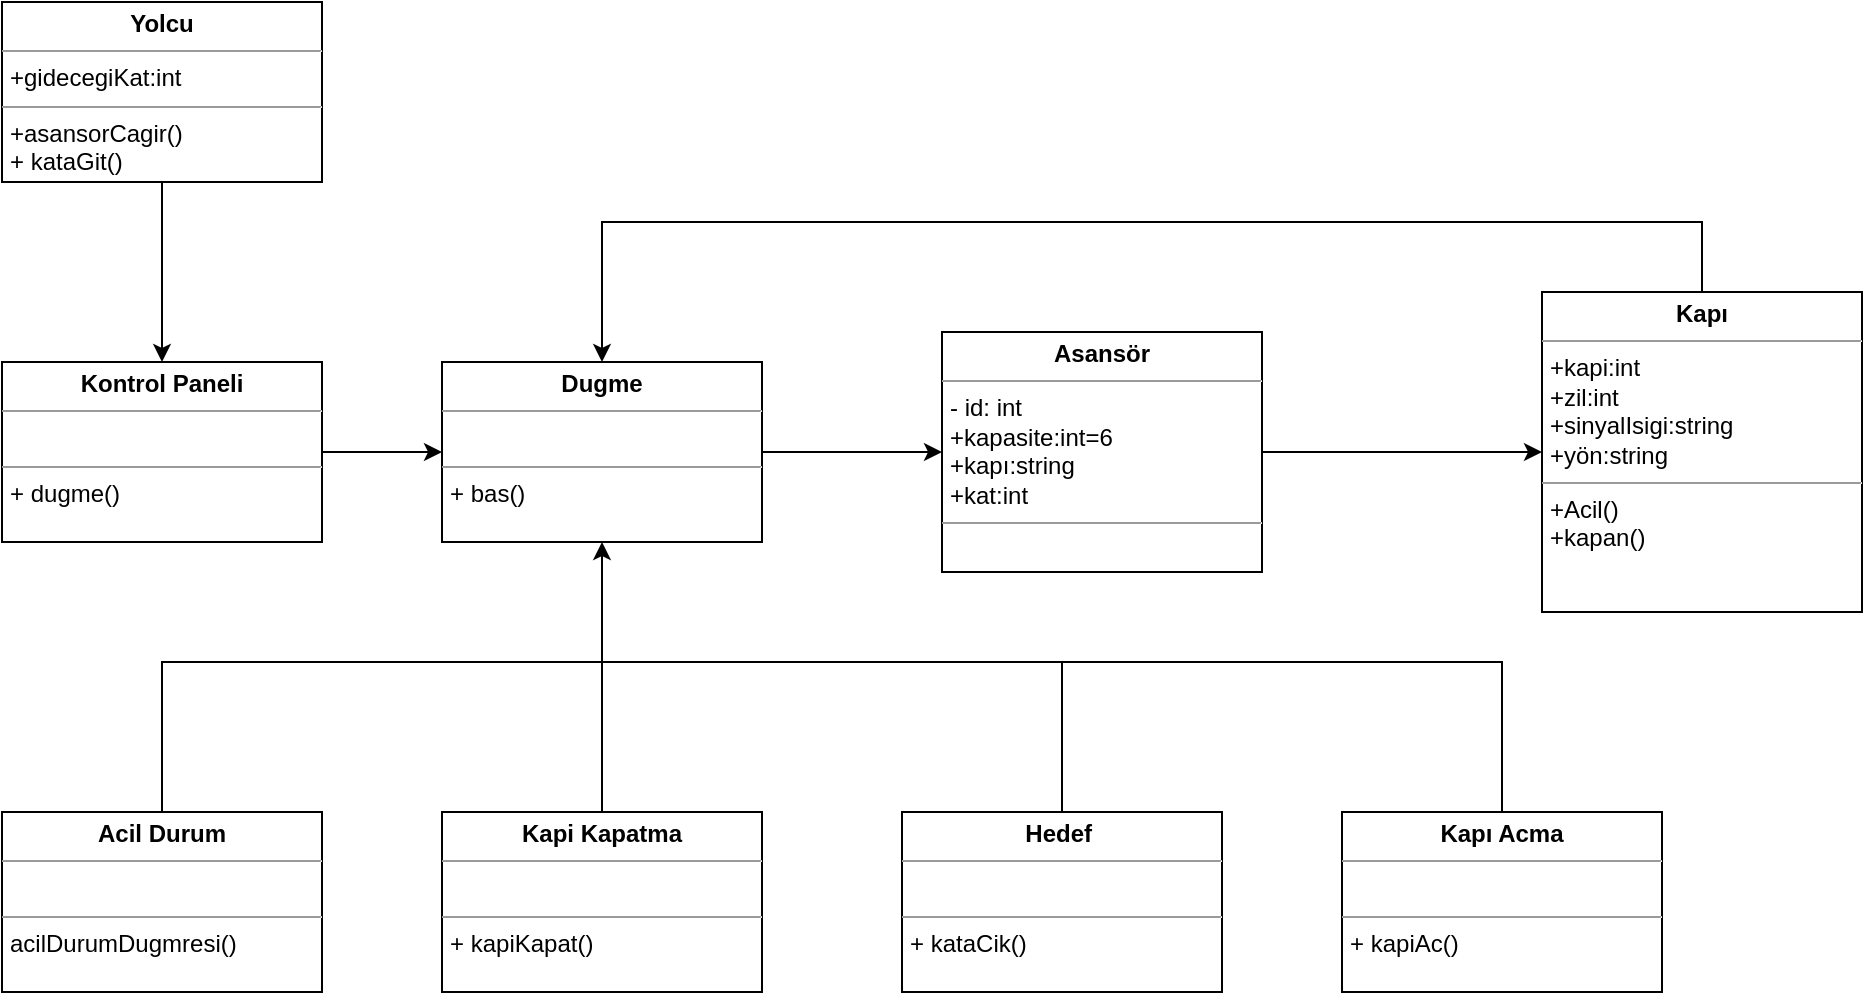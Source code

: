 <mxfile version="21.7.4" type="github">
  <diagram name="Sayfa -1" id="gLLek1pVL2apM6J9UVmB">
    <mxGraphModel dx="1235" dy="638" grid="1" gridSize="10" guides="1" tooltips="1" connect="1" arrows="1" fold="1" page="1" pageScale="1" pageWidth="827" pageHeight="1169" math="0" shadow="0">
      <root>
        <mxCell id="0" />
        <mxCell id="1" parent="0" />
        <mxCell id="QN7tUfaWUqWAdx-ntTRh-21" style="edgeStyle=orthogonalEdgeStyle;rounded=0;orthogonalLoop=1;jettySize=auto;html=1;" edge="1" parent="1" source="QN7tUfaWUqWAdx-ntTRh-1" target="QN7tUfaWUqWAdx-ntTRh-8">
          <mxGeometry relative="1" as="geometry" />
        </mxCell>
        <mxCell id="QN7tUfaWUqWAdx-ntTRh-1" value="&lt;p style=&quot;margin:0px;margin-top:4px;text-align:center;&quot;&gt;&lt;b&gt;Asansör&lt;/b&gt;&lt;/p&gt;&lt;hr size=&quot;1&quot;&gt;&lt;p style=&quot;margin:0px;margin-left:4px;&quot;&gt;- id: int&lt;/p&gt;&lt;p style=&quot;margin:0px;margin-left:4px;&quot;&gt;+kapasite:int=6&lt;/p&gt;&lt;p style=&quot;margin:0px;margin-left:4px;&quot;&gt;+kapı:string&lt;/p&gt;&lt;p style=&quot;margin:0px;margin-left:4px;&quot;&gt;+kat:int&lt;/p&gt;&lt;hr size=&quot;1&quot;&gt;&lt;p style=&quot;margin:0px;margin-left:4px;&quot;&gt;&lt;br&gt;&lt;/p&gt;" style="verticalAlign=top;align=left;overflow=fill;fontSize=12;fontFamily=Helvetica;html=1;whiteSpace=wrap;" vertex="1" parent="1">
          <mxGeometry x="840" y="195" width="160" height="120" as="geometry" />
        </mxCell>
        <mxCell id="QN7tUfaWUqWAdx-ntTRh-11" style="edgeStyle=orthogonalEdgeStyle;rounded=0;orthogonalLoop=1;jettySize=auto;html=1;" edge="1" parent="1" source="QN7tUfaWUqWAdx-ntTRh-2" target="QN7tUfaWUqWAdx-ntTRh-6">
          <mxGeometry relative="1" as="geometry" />
        </mxCell>
        <mxCell id="QN7tUfaWUqWAdx-ntTRh-2" value="&lt;p style=&quot;margin:0px;margin-top:4px;text-align:center;&quot;&gt;&lt;b&gt;Kontrol Paneli&lt;/b&gt;&lt;/p&gt;&lt;hr size=&quot;1&quot;&gt;&lt;p style=&quot;margin:0px;margin-left:4px;&quot;&gt;&lt;br&gt;&lt;/p&gt;&lt;hr size=&quot;1&quot;&gt;&lt;p style=&quot;margin:0px;margin-left:4px;&quot;&gt;+ dugme()&lt;/p&gt;" style="verticalAlign=top;align=left;overflow=fill;fontSize=12;fontFamily=Helvetica;html=1;whiteSpace=wrap;" vertex="1" parent="1">
          <mxGeometry x="370" y="210" width="160" height="90" as="geometry" />
        </mxCell>
        <mxCell id="QN7tUfaWUqWAdx-ntTRh-12" style="edgeStyle=orthogonalEdgeStyle;rounded=0;orthogonalLoop=1;jettySize=auto;html=1;entryX=0.5;entryY=1;entryDx=0;entryDy=0;" edge="1" parent="1" source="QN7tUfaWUqWAdx-ntTRh-3" target="QN7tUfaWUqWAdx-ntTRh-6">
          <mxGeometry relative="1" as="geometry" />
        </mxCell>
        <mxCell id="QN7tUfaWUqWAdx-ntTRh-3" value="&lt;p style=&quot;margin:0px;margin-top:4px;text-align:center;&quot;&gt;&lt;b&gt;Kapi Kapatma&lt;/b&gt;&lt;/p&gt;&lt;hr size=&quot;1&quot;&gt;&lt;p style=&quot;margin:0px;margin-left:4px;&quot;&gt;&lt;br&gt;&lt;/p&gt;&lt;hr size=&quot;1&quot;&gt;&lt;p style=&quot;margin:0px;margin-left:4px;&quot;&gt;+ kapiKapat()&lt;/p&gt;" style="verticalAlign=top;align=left;overflow=fill;fontSize=12;fontFamily=Helvetica;html=1;whiteSpace=wrap;" vertex="1" parent="1">
          <mxGeometry x="590" y="435" width="160" height="90" as="geometry" />
        </mxCell>
        <mxCell id="QN7tUfaWUqWAdx-ntTRh-16" style="edgeStyle=orthogonalEdgeStyle;rounded=0;orthogonalLoop=1;jettySize=auto;html=1;endArrow=none;endFill=0;" edge="1" parent="1" source="QN7tUfaWUqWAdx-ntTRh-4">
          <mxGeometry relative="1" as="geometry">
            <mxPoint x="670" y="360" as="targetPoint" />
            <Array as="points">
              <mxPoint x="1120" y="360" />
            </Array>
          </mxGeometry>
        </mxCell>
        <mxCell id="QN7tUfaWUqWAdx-ntTRh-4" value="&lt;p style=&quot;margin:0px;margin-top:4px;text-align:center;&quot;&gt;&lt;b&gt;Kapı Acma&lt;/b&gt;&lt;/p&gt;&lt;hr size=&quot;1&quot;&gt;&lt;p style=&quot;margin:0px;margin-left:4px;&quot;&gt;&lt;br&gt;&lt;/p&gt;&lt;hr size=&quot;1&quot;&gt;&lt;p style=&quot;margin:0px;margin-left:4px;&quot;&gt;+ kapiAc()&lt;/p&gt;" style="verticalAlign=top;align=left;overflow=fill;fontSize=12;fontFamily=Helvetica;html=1;whiteSpace=wrap;" vertex="1" parent="1">
          <mxGeometry x="1040" y="435" width="160" height="90" as="geometry" />
        </mxCell>
        <mxCell id="QN7tUfaWUqWAdx-ntTRh-14" style="edgeStyle=orthogonalEdgeStyle;rounded=0;orthogonalLoop=1;jettySize=auto;html=1;endArrow=none;endFill=0;" edge="1" parent="1" source="QN7tUfaWUqWAdx-ntTRh-5">
          <mxGeometry relative="1" as="geometry">
            <mxPoint x="670" y="360" as="targetPoint" />
            <Array as="points">
              <mxPoint x="900" y="360" />
            </Array>
          </mxGeometry>
        </mxCell>
        <mxCell id="QN7tUfaWUqWAdx-ntTRh-5" value="&lt;p style=&quot;margin:0px;margin-top:4px;text-align:center;&quot;&gt;&lt;b&gt;Hedef&amp;nbsp;&lt;/b&gt;&lt;/p&gt;&lt;hr size=&quot;1&quot;&gt;&lt;p style=&quot;margin:0px;margin-left:4px;&quot;&gt;&lt;br&gt;&lt;/p&gt;&lt;hr size=&quot;1&quot;&gt;&lt;p style=&quot;margin:0px;margin-left:4px;&quot;&gt;+ kataCik()&lt;/p&gt;" style="verticalAlign=top;align=left;overflow=fill;fontSize=12;fontFamily=Helvetica;html=1;whiteSpace=wrap;" vertex="1" parent="1">
          <mxGeometry x="820" y="435" width="160" height="90" as="geometry" />
        </mxCell>
        <mxCell id="QN7tUfaWUqWAdx-ntTRh-20" style="edgeStyle=orthogonalEdgeStyle;rounded=0;orthogonalLoop=1;jettySize=auto;html=1;" edge="1" parent="1" source="QN7tUfaWUqWAdx-ntTRh-6" target="QN7tUfaWUqWAdx-ntTRh-1">
          <mxGeometry relative="1" as="geometry" />
        </mxCell>
        <mxCell id="QN7tUfaWUqWAdx-ntTRh-6" value="&lt;p style=&quot;margin:0px;margin-top:4px;text-align:center;&quot;&gt;&lt;b&gt;Dugme&lt;/b&gt;&lt;/p&gt;&lt;hr size=&quot;1&quot;&gt;&lt;p style=&quot;margin:0px;margin-left:4px;&quot;&gt;&lt;br&gt;&lt;/p&gt;&lt;hr size=&quot;1&quot;&gt;&lt;p style=&quot;margin:0px;margin-left:4px;&quot;&gt;+ bas()&lt;/p&gt;" style="verticalAlign=top;align=left;overflow=fill;fontSize=12;fontFamily=Helvetica;html=1;whiteSpace=wrap;" vertex="1" parent="1">
          <mxGeometry x="590" y="210" width="160" height="90" as="geometry" />
        </mxCell>
        <mxCell id="QN7tUfaWUqWAdx-ntTRh-13" style="edgeStyle=orthogonalEdgeStyle;rounded=0;orthogonalLoop=1;jettySize=auto;html=1;endArrow=none;endFill=0;" edge="1" parent="1" source="QN7tUfaWUqWAdx-ntTRh-7">
          <mxGeometry relative="1" as="geometry">
            <mxPoint x="670" y="360" as="targetPoint" />
            <Array as="points">
              <mxPoint x="450" y="360" />
            </Array>
          </mxGeometry>
        </mxCell>
        <mxCell id="QN7tUfaWUqWAdx-ntTRh-7" value="&lt;p style=&quot;margin:0px;margin-top:4px;text-align:center;&quot;&gt;&lt;b&gt;Acil Durum&lt;/b&gt;&lt;/p&gt;&lt;hr size=&quot;1&quot;&gt;&lt;p style=&quot;margin:0px;margin-left:4px;&quot;&gt;&lt;br&gt;&lt;/p&gt;&lt;hr size=&quot;1&quot;&gt;&lt;p style=&quot;margin:0px;margin-left:4px;&quot;&gt;acilDurumDugmresi()&lt;br&gt;&lt;/p&gt;" style="verticalAlign=top;align=left;overflow=fill;fontSize=12;fontFamily=Helvetica;html=1;whiteSpace=wrap;" vertex="1" parent="1">
          <mxGeometry x="370" y="435" width="160" height="90" as="geometry" />
        </mxCell>
        <mxCell id="QN7tUfaWUqWAdx-ntTRh-22" style="edgeStyle=orthogonalEdgeStyle;rounded=0;orthogonalLoop=1;jettySize=auto;html=1;entryX=0.5;entryY=0;entryDx=0;entryDy=0;" edge="1" parent="1" source="QN7tUfaWUqWAdx-ntTRh-8" target="QN7tUfaWUqWAdx-ntTRh-6">
          <mxGeometry relative="1" as="geometry">
            <Array as="points">
              <mxPoint x="1220" y="140" />
              <mxPoint x="670" y="140" />
            </Array>
          </mxGeometry>
        </mxCell>
        <mxCell id="QN7tUfaWUqWAdx-ntTRh-8" value="&lt;p style=&quot;margin:0px;margin-top:4px;text-align:center;&quot;&gt;&lt;b&gt;Kapı&lt;/b&gt;&lt;/p&gt;&lt;hr size=&quot;1&quot;&gt;&lt;p style=&quot;margin:0px;margin-left:4px;&quot;&gt;+kapi:int&lt;/p&gt;&lt;p style=&quot;margin:0px;margin-left:4px;&quot;&gt;+zil:int&lt;/p&gt;&lt;p style=&quot;margin:0px;margin-left:4px;&quot;&gt;+sinyalIsigi:string&lt;/p&gt;&lt;p style=&quot;margin:0px;margin-left:4px;&quot;&gt;+yön:string&lt;/p&gt;&lt;hr size=&quot;1&quot;&gt;&lt;p style=&quot;margin:0px;margin-left:4px;&quot;&gt;+Acil()&lt;/p&gt;&lt;p style=&quot;margin:0px;margin-left:4px;&quot;&gt;+kapan()&lt;/p&gt;" style="verticalAlign=top;align=left;overflow=fill;fontSize=12;fontFamily=Helvetica;html=1;whiteSpace=wrap;" vertex="1" parent="1">
          <mxGeometry x="1140" y="175" width="160" height="160" as="geometry" />
        </mxCell>
        <mxCell id="QN7tUfaWUqWAdx-ntTRh-10" style="edgeStyle=orthogonalEdgeStyle;rounded=0;orthogonalLoop=1;jettySize=auto;html=1;" edge="1" parent="1" source="QN7tUfaWUqWAdx-ntTRh-9" target="QN7tUfaWUqWAdx-ntTRh-2">
          <mxGeometry relative="1" as="geometry" />
        </mxCell>
        <mxCell id="QN7tUfaWUqWAdx-ntTRh-9" value="&lt;p style=&quot;margin:0px;margin-top:4px;text-align:center;&quot;&gt;&lt;b&gt;Yolcu&lt;/b&gt;&lt;/p&gt;&lt;hr size=&quot;1&quot;&gt;&lt;p style=&quot;margin:0px;margin-left:4px;&quot;&gt;+gidecegiKat:int&lt;/p&gt;&lt;hr size=&quot;1&quot;&gt;&lt;p style=&quot;margin:0px;margin-left:4px;&quot;&gt;+asansorCagir()&lt;/p&gt;&lt;p style=&quot;margin:0px;margin-left:4px;&quot;&gt;+ kataGit()&lt;/p&gt;&lt;p style=&quot;margin:0px;margin-left:4px;&quot;&gt;&lt;br&gt;&lt;/p&gt;" style="verticalAlign=top;align=left;overflow=fill;fontSize=12;fontFamily=Helvetica;html=1;whiteSpace=wrap;" vertex="1" parent="1">
          <mxGeometry x="370" y="30" width="160" height="90" as="geometry" />
        </mxCell>
      </root>
    </mxGraphModel>
  </diagram>
</mxfile>

